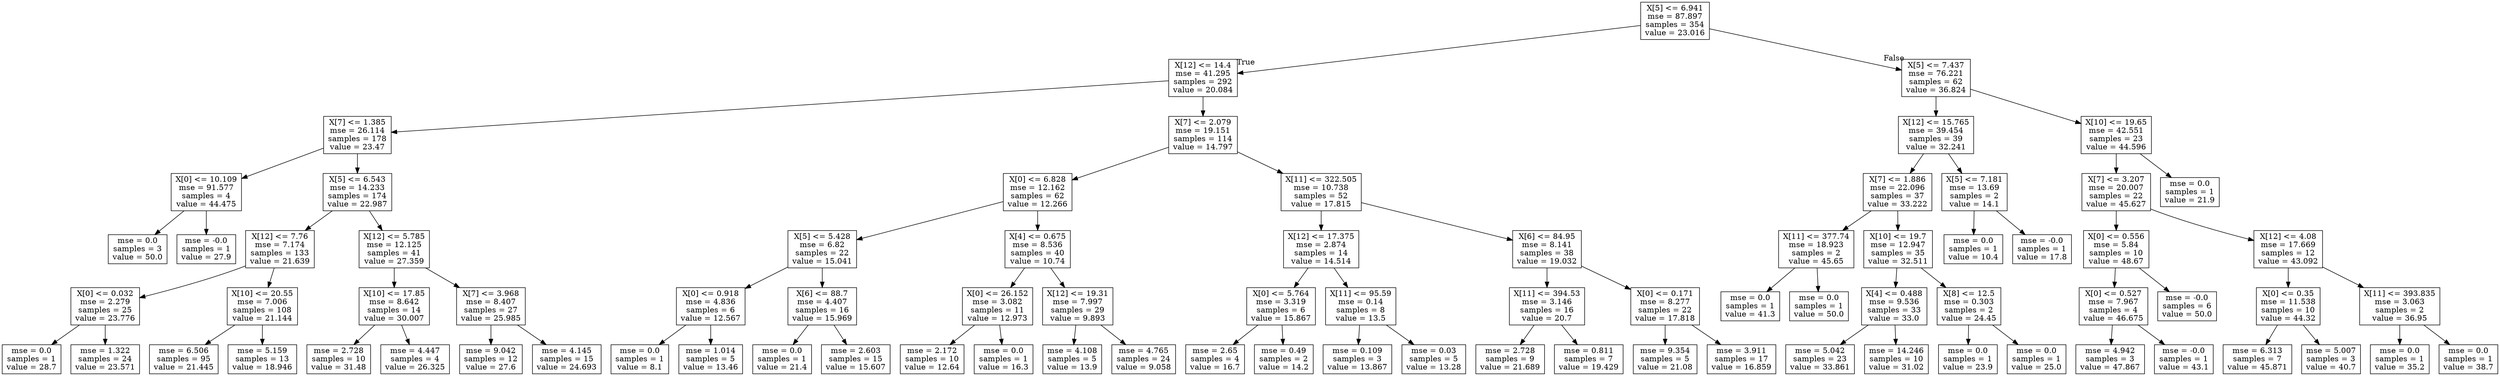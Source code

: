 digraph Tree {
node [shape=box] ;
0 [label="X[5] <= 6.941\nmse = 87.897\nsamples = 354\nvalue = 23.016"] ;
1 [label="X[12] <= 14.4\nmse = 41.295\nsamples = 292\nvalue = 20.084"] ;
0 -> 1 [labeldistance=2.5, labelangle=45, headlabel="True"] ;
2 [label="X[7] <= 1.385\nmse = 26.114\nsamples = 178\nvalue = 23.47"] ;
1 -> 2 ;
3 [label="X[0] <= 10.109\nmse = 91.577\nsamples = 4\nvalue = 44.475"] ;
2 -> 3 ;
4 [label="mse = 0.0\nsamples = 3\nvalue = 50.0"] ;
3 -> 4 ;
5 [label="mse = -0.0\nsamples = 1\nvalue = 27.9"] ;
3 -> 5 ;
6 [label="X[5] <= 6.543\nmse = 14.233\nsamples = 174\nvalue = 22.987"] ;
2 -> 6 ;
7 [label="X[12] <= 7.76\nmse = 7.174\nsamples = 133\nvalue = 21.639"] ;
6 -> 7 ;
8 [label="X[0] <= 0.032\nmse = 2.279\nsamples = 25\nvalue = 23.776"] ;
7 -> 8 ;
9 [label="mse = 0.0\nsamples = 1\nvalue = 28.7"] ;
8 -> 9 ;
10 [label="mse = 1.322\nsamples = 24\nvalue = 23.571"] ;
8 -> 10 ;
11 [label="X[10] <= 20.55\nmse = 7.006\nsamples = 108\nvalue = 21.144"] ;
7 -> 11 ;
12 [label="mse = 6.506\nsamples = 95\nvalue = 21.445"] ;
11 -> 12 ;
13 [label="mse = 5.159\nsamples = 13\nvalue = 18.946"] ;
11 -> 13 ;
14 [label="X[12] <= 5.785\nmse = 12.125\nsamples = 41\nvalue = 27.359"] ;
6 -> 14 ;
15 [label="X[10] <= 17.85\nmse = 8.642\nsamples = 14\nvalue = 30.007"] ;
14 -> 15 ;
16 [label="mse = 2.728\nsamples = 10\nvalue = 31.48"] ;
15 -> 16 ;
17 [label="mse = 4.447\nsamples = 4\nvalue = 26.325"] ;
15 -> 17 ;
18 [label="X[7] <= 3.968\nmse = 8.407\nsamples = 27\nvalue = 25.985"] ;
14 -> 18 ;
19 [label="mse = 9.042\nsamples = 12\nvalue = 27.6"] ;
18 -> 19 ;
20 [label="mse = 4.145\nsamples = 15\nvalue = 24.693"] ;
18 -> 20 ;
21 [label="X[7] <= 2.079\nmse = 19.151\nsamples = 114\nvalue = 14.797"] ;
1 -> 21 ;
22 [label="X[0] <= 6.828\nmse = 12.162\nsamples = 62\nvalue = 12.266"] ;
21 -> 22 ;
23 [label="X[5] <= 5.428\nmse = 6.82\nsamples = 22\nvalue = 15.041"] ;
22 -> 23 ;
24 [label="X[0] <= 0.918\nmse = 4.836\nsamples = 6\nvalue = 12.567"] ;
23 -> 24 ;
25 [label="mse = 0.0\nsamples = 1\nvalue = 8.1"] ;
24 -> 25 ;
26 [label="mse = 1.014\nsamples = 5\nvalue = 13.46"] ;
24 -> 26 ;
27 [label="X[6] <= 88.7\nmse = 4.407\nsamples = 16\nvalue = 15.969"] ;
23 -> 27 ;
28 [label="mse = 0.0\nsamples = 1\nvalue = 21.4"] ;
27 -> 28 ;
29 [label="mse = 2.603\nsamples = 15\nvalue = 15.607"] ;
27 -> 29 ;
30 [label="X[4] <= 0.675\nmse = 8.536\nsamples = 40\nvalue = 10.74"] ;
22 -> 30 ;
31 [label="X[0] <= 26.152\nmse = 3.082\nsamples = 11\nvalue = 12.973"] ;
30 -> 31 ;
32 [label="mse = 2.172\nsamples = 10\nvalue = 12.64"] ;
31 -> 32 ;
33 [label="mse = 0.0\nsamples = 1\nvalue = 16.3"] ;
31 -> 33 ;
34 [label="X[12] <= 19.31\nmse = 7.997\nsamples = 29\nvalue = 9.893"] ;
30 -> 34 ;
35 [label="mse = 4.108\nsamples = 5\nvalue = 13.9"] ;
34 -> 35 ;
36 [label="mse = 4.765\nsamples = 24\nvalue = 9.058"] ;
34 -> 36 ;
37 [label="X[11] <= 322.505\nmse = 10.738\nsamples = 52\nvalue = 17.815"] ;
21 -> 37 ;
38 [label="X[12] <= 17.375\nmse = 2.874\nsamples = 14\nvalue = 14.514"] ;
37 -> 38 ;
39 [label="X[0] <= 5.764\nmse = 3.319\nsamples = 6\nvalue = 15.867"] ;
38 -> 39 ;
40 [label="mse = 2.65\nsamples = 4\nvalue = 16.7"] ;
39 -> 40 ;
41 [label="mse = 0.49\nsamples = 2\nvalue = 14.2"] ;
39 -> 41 ;
42 [label="X[11] <= 95.59\nmse = 0.14\nsamples = 8\nvalue = 13.5"] ;
38 -> 42 ;
43 [label="mse = 0.109\nsamples = 3\nvalue = 13.867"] ;
42 -> 43 ;
44 [label="mse = 0.03\nsamples = 5\nvalue = 13.28"] ;
42 -> 44 ;
45 [label="X[6] <= 84.95\nmse = 8.141\nsamples = 38\nvalue = 19.032"] ;
37 -> 45 ;
46 [label="X[11] <= 394.53\nmse = 3.146\nsamples = 16\nvalue = 20.7"] ;
45 -> 46 ;
47 [label="mse = 2.728\nsamples = 9\nvalue = 21.689"] ;
46 -> 47 ;
48 [label="mse = 0.811\nsamples = 7\nvalue = 19.429"] ;
46 -> 48 ;
49 [label="X[0] <= 0.171\nmse = 8.277\nsamples = 22\nvalue = 17.818"] ;
45 -> 49 ;
50 [label="mse = 9.354\nsamples = 5\nvalue = 21.08"] ;
49 -> 50 ;
51 [label="mse = 3.911\nsamples = 17\nvalue = 16.859"] ;
49 -> 51 ;
52 [label="X[5] <= 7.437\nmse = 76.221\nsamples = 62\nvalue = 36.824"] ;
0 -> 52 [labeldistance=2.5, labelangle=-45, headlabel="False"] ;
53 [label="X[12] <= 15.765\nmse = 39.454\nsamples = 39\nvalue = 32.241"] ;
52 -> 53 ;
54 [label="X[7] <= 1.886\nmse = 22.096\nsamples = 37\nvalue = 33.222"] ;
53 -> 54 ;
55 [label="X[11] <= 377.74\nmse = 18.923\nsamples = 2\nvalue = 45.65"] ;
54 -> 55 ;
56 [label="mse = 0.0\nsamples = 1\nvalue = 41.3"] ;
55 -> 56 ;
57 [label="mse = 0.0\nsamples = 1\nvalue = 50.0"] ;
55 -> 57 ;
58 [label="X[10] <= 19.7\nmse = 12.947\nsamples = 35\nvalue = 32.511"] ;
54 -> 58 ;
59 [label="X[4] <= 0.488\nmse = 9.536\nsamples = 33\nvalue = 33.0"] ;
58 -> 59 ;
60 [label="mse = 5.042\nsamples = 23\nvalue = 33.861"] ;
59 -> 60 ;
61 [label="mse = 14.246\nsamples = 10\nvalue = 31.02"] ;
59 -> 61 ;
62 [label="X[8] <= 12.5\nmse = 0.303\nsamples = 2\nvalue = 24.45"] ;
58 -> 62 ;
63 [label="mse = 0.0\nsamples = 1\nvalue = 23.9"] ;
62 -> 63 ;
64 [label="mse = 0.0\nsamples = 1\nvalue = 25.0"] ;
62 -> 64 ;
65 [label="X[5] <= 7.181\nmse = 13.69\nsamples = 2\nvalue = 14.1"] ;
53 -> 65 ;
66 [label="mse = 0.0\nsamples = 1\nvalue = 10.4"] ;
65 -> 66 ;
67 [label="mse = -0.0\nsamples = 1\nvalue = 17.8"] ;
65 -> 67 ;
68 [label="X[10] <= 19.65\nmse = 42.551\nsamples = 23\nvalue = 44.596"] ;
52 -> 68 ;
69 [label="X[7] <= 3.207\nmse = 20.007\nsamples = 22\nvalue = 45.627"] ;
68 -> 69 ;
70 [label="X[0] <= 0.556\nmse = 5.84\nsamples = 10\nvalue = 48.67"] ;
69 -> 70 ;
71 [label="X[0] <= 0.527\nmse = 7.967\nsamples = 4\nvalue = 46.675"] ;
70 -> 71 ;
72 [label="mse = 4.942\nsamples = 3\nvalue = 47.867"] ;
71 -> 72 ;
73 [label="mse = -0.0\nsamples = 1\nvalue = 43.1"] ;
71 -> 73 ;
74 [label="mse = -0.0\nsamples = 6\nvalue = 50.0"] ;
70 -> 74 ;
75 [label="X[12] <= 4.08\nmse = 17.669\nsamples = 12\nvalue = 43.092"] ;
69 -> 75 ;
76 [label="X[0] <= 0.35\nmse = 11.538\nsamples = 10\nvalue = 44.32"] ;
75 -> 76 ;
77 [label="mse = 6.313\nsamples = 7\nvalue = 45.871"] ;
76 -> 77 ;
78 [label="mse = 5.007\nsamples = 3\nvalue = 40.7"] ;
76 -> 78 ;
79 [label="X[11] <= 393.835\nmse = 3.063\nsamples = 2\nvalue = 36.95"] ;
75 -> 79 ;
80 [label="mse = 0.0\nsamples = 1\nvalue = 35.2"] ;
79 -> 80 ;
81 [label="mse = 0.0\nsamples = 1\nvalue = 38.7"] ;
79 -> 81 ;
82 [label="mse = 0.0\nsamples = 1\nvalue = 21.9"] ;
68 -> 82 ;
}